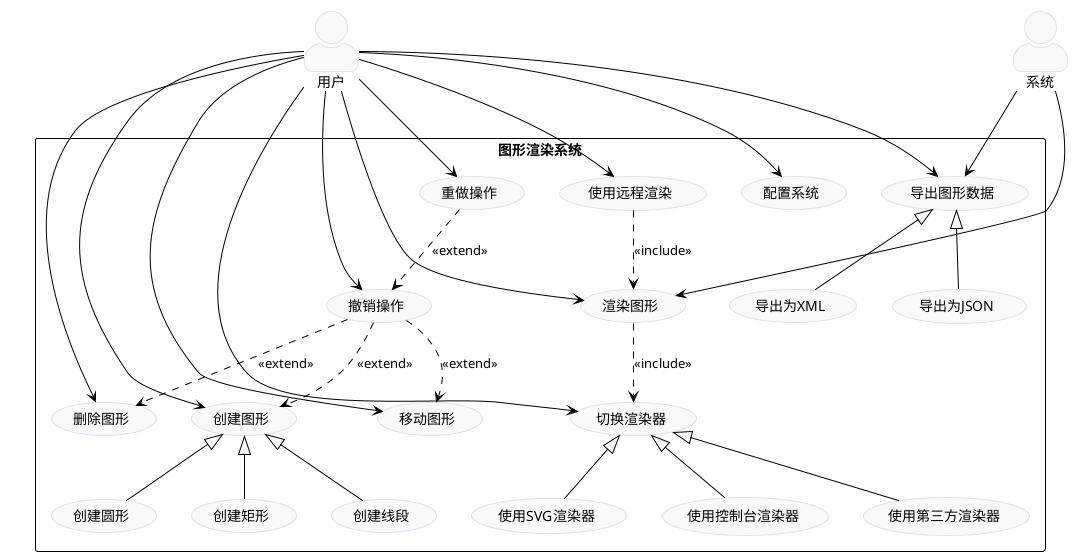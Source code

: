 @startuml 图形渲染系统-用例图

!theme plain
skinparam actorStyle awesome
skinparam usecaseBackgroundColor #F8F9FA
skinparam usecaseBorderColor #DEE2E6
skinparam actorBackgroundColor #F8F9FA
skinparam actorBorderColor #DEE2E6

' 定义角色
:用户: as User
:系统: as System

' 定义用例
rectangle "图形渲染系统" {
  (创建图形) as CreateShape
  (渲染图形) as RenderShape
  (移动图形) as MoveShape
  (删除图形) as DeleteShape
  (撤销操作) as UndoOperation
  (重做操作) as RedoOperation
  (切换渲染器) as SwitchRenderer
  (导出图形数据) as ExportData
  (使用远程渲染) as UseRemoteRenderer
  (配置系统) as ConfigSystem
  
  ' 扩展关系
  (创建圆形) as CreateCircle
  (创建矩形) as CreateRectangle
  (创建线段) as CreateLine
  
  (导出为JSON) as ExportJSON
  (导出为XML) as ExportXML
  
  (使用SVG渲染器) as UseSVGRenderer
  (使用控制台渲染器) as UseConsoleRenderer
  (使用第三方渲染器) as UseThirdPartyRenderer
}

' 定义关系
User --> CreateShape
User --> RenderShape
User --> MoveShape
User --> DeleteShape
User --> UndoOperation
User --> RedoOperation
User --> SwitchRenderer
User --> ExportData
User --> UseRemoteRenderer
User --> ConfigSystem

CreateShape <|-- CreateCircle
CreateShape <|-- CreateRectangle
CreateShape <|-- CreateLine

ExportData <|-- ExportJSON
ExportData <|-- ExportXML

SwitchRenderer <|-- UseSVGRenderer
SwitchRenderer <|-- UseConsoleRenderer
SwitchRenderer <|-- UseThirdPartyRenderer

' 系统用例
System --> RenderShape
System --> ExportData

' 包含关系
RenderShape ..> SwitchRenderer : <<include>>
UseRemoteRenderer ..> RenderShape : <<include>>

' 扩展关系
UndoOperation ..> MoveShape : <<extend>>
UndoOperation ..> CreateShape : <<extend>>
UndoOperation ..> DeleteShape : <<extend>>

RedoOperation ..> UndoOperation : <<extend>>

@enduml 